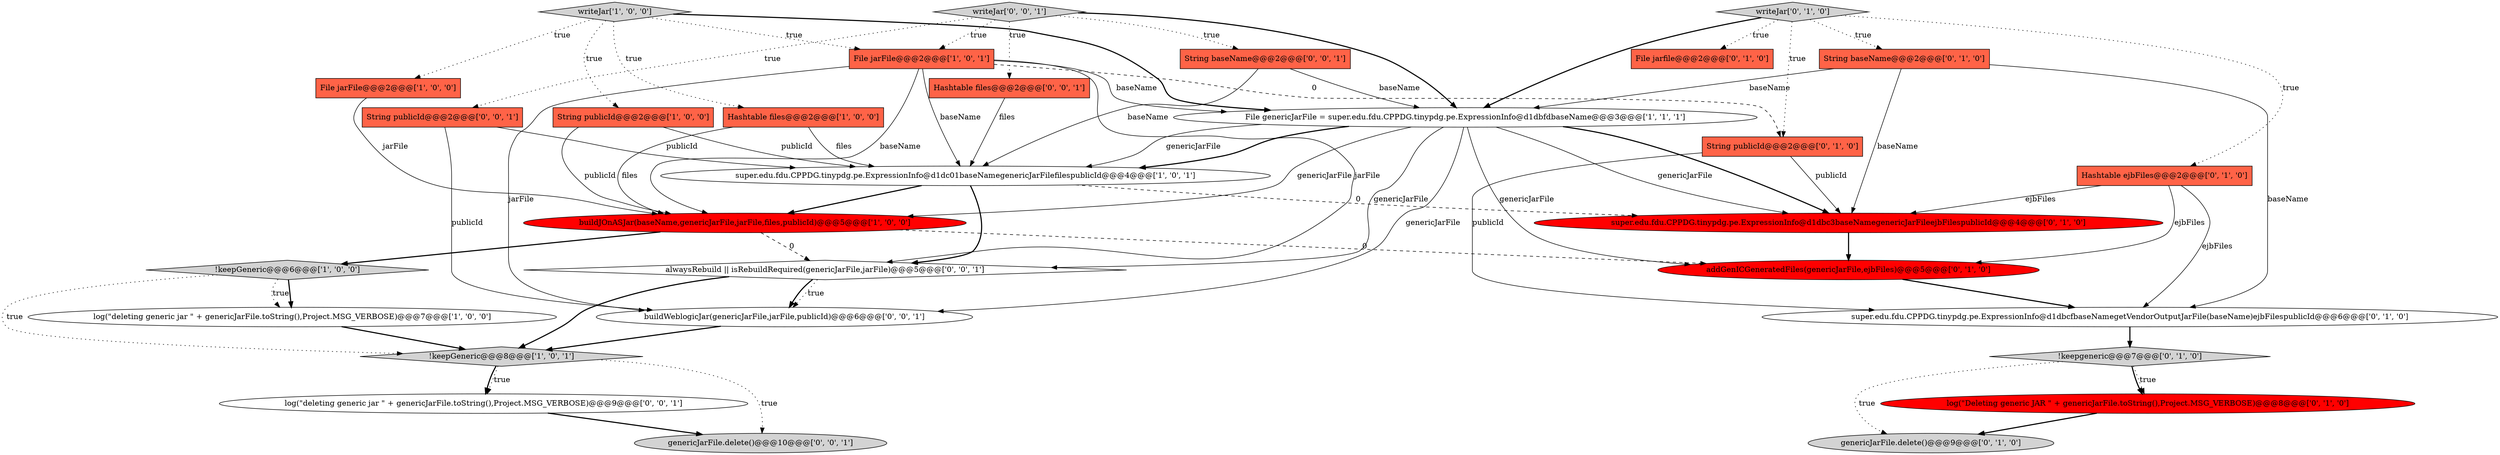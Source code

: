 digraph {
16 [style = filled, label = "!keepgeneric@@@7@@@['0', '1', '0']", fillcolor = lightgray, shape = diamond image = "AAA0AAABBB2BBB"];
2 [style = filled, label = "super.edu.fdu.CPPDG.tinypdg.pe.ExpressionInfo@d1dc01baseNamegenericJarFilefilespublicId@@@4@@@['1', '0', '1']", fillcolor = white, shape = ellipse image = "AAA0AAABBB1BBB"];
28 [style = filled, label = "String baseName@@@2@@@['0', '0', '1']", fillcolor = tomato, shape = box image = "AAA0AAABBB3BBB"];
19 [style = filled, label = "genericJarFile.delete()@@@9@@@['0', '1', '0']", fillcolor = lightgray, shape = ellipse image = "AAA0AAABBB2BBB"];
4 [style = filled, label = "String publicId@@@2@@@['1', '0', '0']", fillcolor = tomato, shape = box image = "AAA0AAABBB1BBB"];
27 [style = filled, label = "Hashtable files@@@2@@@['0', '0', '1']", fillcolor = tomato, shape = box image = "AAA0AAABBB3BBB"];
23 [style = filled, label = "log(\"deleting generic jar \" + genericJarFile.toString(),Project.MSG_VERBOSE)@@@9@@@['0', '0', '1']", fillcolor = white, shape = ellipse image = "AAA0AAABBB3BBB"];
8 [style = filled, label = "writeJar['1', '0', '0']", fillcolor = lightgray, shape = diamond image = "AAA0AAABBB1BBB"];
20 [style = filled, label = "String publicId@@@2@@@['0', '1', '0']", fillcolor = tomato, shape = box image = "AAA1AAABBB2BBB"];
11 [style = filled, label = "String baseName@@@2@@@['0', '1', '0']", fillcolor = tomato, shape = box image = "AAA0AAABBB2BBB"];
9 [style = filled, label = "log(\"deleting generic jar \" + genericJarFile.toString(),Project.MSG_VERBOSE)@@@7@@@['1', '0', '0']", fillcolor = white, shape = ellipse image = "AAA0AAABBB1BBB"];
6 [style = filled, label = "!keepGeneric@@@8@@@['1', '0', '1']", fillcolor = lightgray, shape = diamond image = "AAA0AAABBB1BBB"];
29 [style = filled, label = "alwaysRebuild || isRebuildRequired(genericJarFile,jarFile)@@@5@@@['0', '0', '1']", fillcolor = white, shape = diamond image = "AAA0AAABBB3BBB"];
1 [style = filled, label = "buildJOnASJar(baseName,genericJarFile,jarFile,files,publicId)@@@5@@@['1', '0', '0']", fillcolor = red, shape = ellipse image = "AAA1AAABBB1BBB"];
26 [style = filled, label = "writeJar['0', '0', '1']", fillcolor = lightgray, shape = diamond image = "AAA0AAABBB3BBB"];
7 [style = filled, label = "File jarFile@@@2@@@['1', '0', '1']", fillcolor = tomato, shape = box image = "AAA0AAABBB1BBB"];
0 [style = filled, label = "Hashtable files@@@2@@@['1', '0', '0']", fillcolor = tomato, shape = box image = "AAA0AAABBB1BBB"];
17 [style = filled, label = "writeJar['0', '1', '0']", fillcolor = lightgray, shape = diamond image = "AAA0AAABBB2BBB"];
25 [style = filled, label = "genericJarFile.delete()@@@10@@@['0', '0', '1']", fillcolor = lightgray, shape = ellipse image = "AAA0AAABBB3BBB"];
18 [style = filled, label = "addGenICGeneratedFiles(genericJarFile,ejbFiles)@@@5@@@['0', '1', '0']", fillcolor = red, shape = ellipse image = "AAA1AAABBB2BBB"];
24 [style = filled, label = "String publicId@@@2@@@['0', '0', '1']", fillcolor = tomato, shape = box image = "AAA0AAABBB3BBB"];
3 [style = filled, label = "!keepGeneric@@@6@@@['1', '0', '0']", fillcolor = lightgray, shape = diamond image = "AAA0AAABBB1BBB"];
5 [style = filled, label = "File jarFile@@@2@@@['1', '0', '0']", fillcolor = tomato, shape = box image = "AAA0AAABBB1BBB"];
10 [style = filled, label = "File genericJarFile = super.edu.fdu.CPPDG.tinypdg.pe.ExpressionInfo@d1dbfdbaseName@@@3@@@['1', '1', '1']", fillcolor = white, shape = ellipse image = "AAA0AAABBB1BBB"];
12 [style = filled, label = "File jarfile@@@2@@@['0', '1', '0']", fillcolor = tomato, shape = box image = "AAA0AAABBB2BBB"];
22 [style = filled, label = "buildWeblogicJar(genericJarFile,jarFile,publicId)@@@6@@@['0', '0', '1']", fillcolor = white, shape = ellipse image = "AAA0AAABBB3BBB"];
15 [style = filled, label = "super.edu.fdu.CPPDG.tinypdg.pe.ExpressionInfo@d1dbcfbaseNamegetVendorOutputJarFile(baseName)ejbFilespublicId@@@6@@@['0', '1', '0']", fillcolor = white, shape = ellipse image = "AAA0AAABBB2BBB"];
21 [style = filled, label = "log(\"Deleting generic JAR \" + genericJarFile.toString(),Project.MSG_VERBOSE)@@@8@@@['0', '1', '0']", fillcolor = red, shape = ellipse image = "AAA1AAABBB2BBB"];
13 [style = filled, label = "Hashtable ejbFiles@@@2@@@['0', '1', '0']", fillcolor = tomato, shape = box image = "AAA0AAABBB2BBB"];
14 [style = filled, label = "super.edu.fdu.CPPDG.tinypdg.pe.ExpressionInfo@d1dbc3baseNamegenericJarFileejbFilespublicId@@@4@@@['0', '1', '0']", fillcolor = red, shape = ellipse image = "AAA1AAABBB2BBB"];
17->20 [style = dotted, label="true"];
7->2 [style = solid, label="baseName"];
0->2 [style = solid, label="files"];
11->10 [style = solid, label="baseName"];
24->2 [style = solid, label="publicId"];
8->10 [style = bold, label=""];
17->10 [style = bold, label=""];
23->25 [style = bold, label=""];
7->1 [style = solid, label="baseName"];
16->19 [style = dotted, label="true"];
10->2 [style = solid, label="genericJarFile"];
4->2 [style = solid, label="publicId"];
24->22 [style = solid, label="publicId"];
10->14 [style = bold, label=""];
21->19 [style = bold, label=""];
26->10 [style = bold, label=""];
2->1 [style = bold, label=""];
6->23 [style = bold, label=""];
26->27 [style = dotted, label="true"];
27->2 [style = solid, label="files"];
18->15 [style = bold, label=""];
10->18 [style = solid, label="genericJarFile"];
7->29 [style = solid, label="jarFile"];
1->3 [style = bold, label=""];
6->23 [style = dotted, label="true"];
7->20 [style = dashed, label="0"];
8->7 [style = dotted, label="true"];
1->29 [style = dashed, label="0"];
4->1 [style = solid, label="publicId"];
1->18 [style = dashed, label="0"];
7->10 [style = solid, label="baseName"];
3->9 [style = dotted, label="true"];
13->14 [style = solid, label="ejbFiles"];
3->6 [style = dotted, label="true"];
7->22 [style = solid, label="jarFile"];
15->16 [style = bold, label=""];
8->4 [style = dotted, label="true"];
9->6 [style = bold, label=""];
20->15 [style = solid, label="publicId"];
3->9 [style = bold, label=""];
29->22 [style = dotted, label="true"];
20->14 [style = solid, label="publicId"];
29->6 [style = bold, label=""];
13->18 [style = solid, label="ejbFiles"];
2->14 [style = dashed, label="0"];
17->12 [style = dotted, label="true"];
10->29 [style = solid, label="genericJarFile"];
8->5 [style = dotted, label="true"];
28->10 [style = solid, label="baseName"];
0->1 [style = solid, label="files"];
16->21 [style = bold, label=""];
26->28 [style = dotted, label="true"];
11->14 [style = solid, label="baseName"];
6->25 [style = dotted, label="true"];
26->24 [style = dotted, label="true"];
10->14 [style = solid, label="genericJarFile"];
10->1 [style = solid, label="genericJarFile"];
16->21 [style = dotted, label="true"];
11->15 [style = solid, label="baseName"];
10->2 [style = bold, label=""];
14->18 [style = bold, label=""];
8->0 [style = dotted, label="true"];
29->22 [style = bold, label=""];
13->15 [style = solid, label="ejbFiles"];
2->29 [style = bold, label=""];
17->13 [style = dotted, label="true"];
10->22 [style = solid, label="genericJarFile"];
5->1 [style = solid, label="jarFile"];
28->2 [style = solid, label="baseName"];
22->6 [style = bold, label=""];
26->7 [style = dotted, label="true"];
17->11 [style = dotted, label="true"];
}
